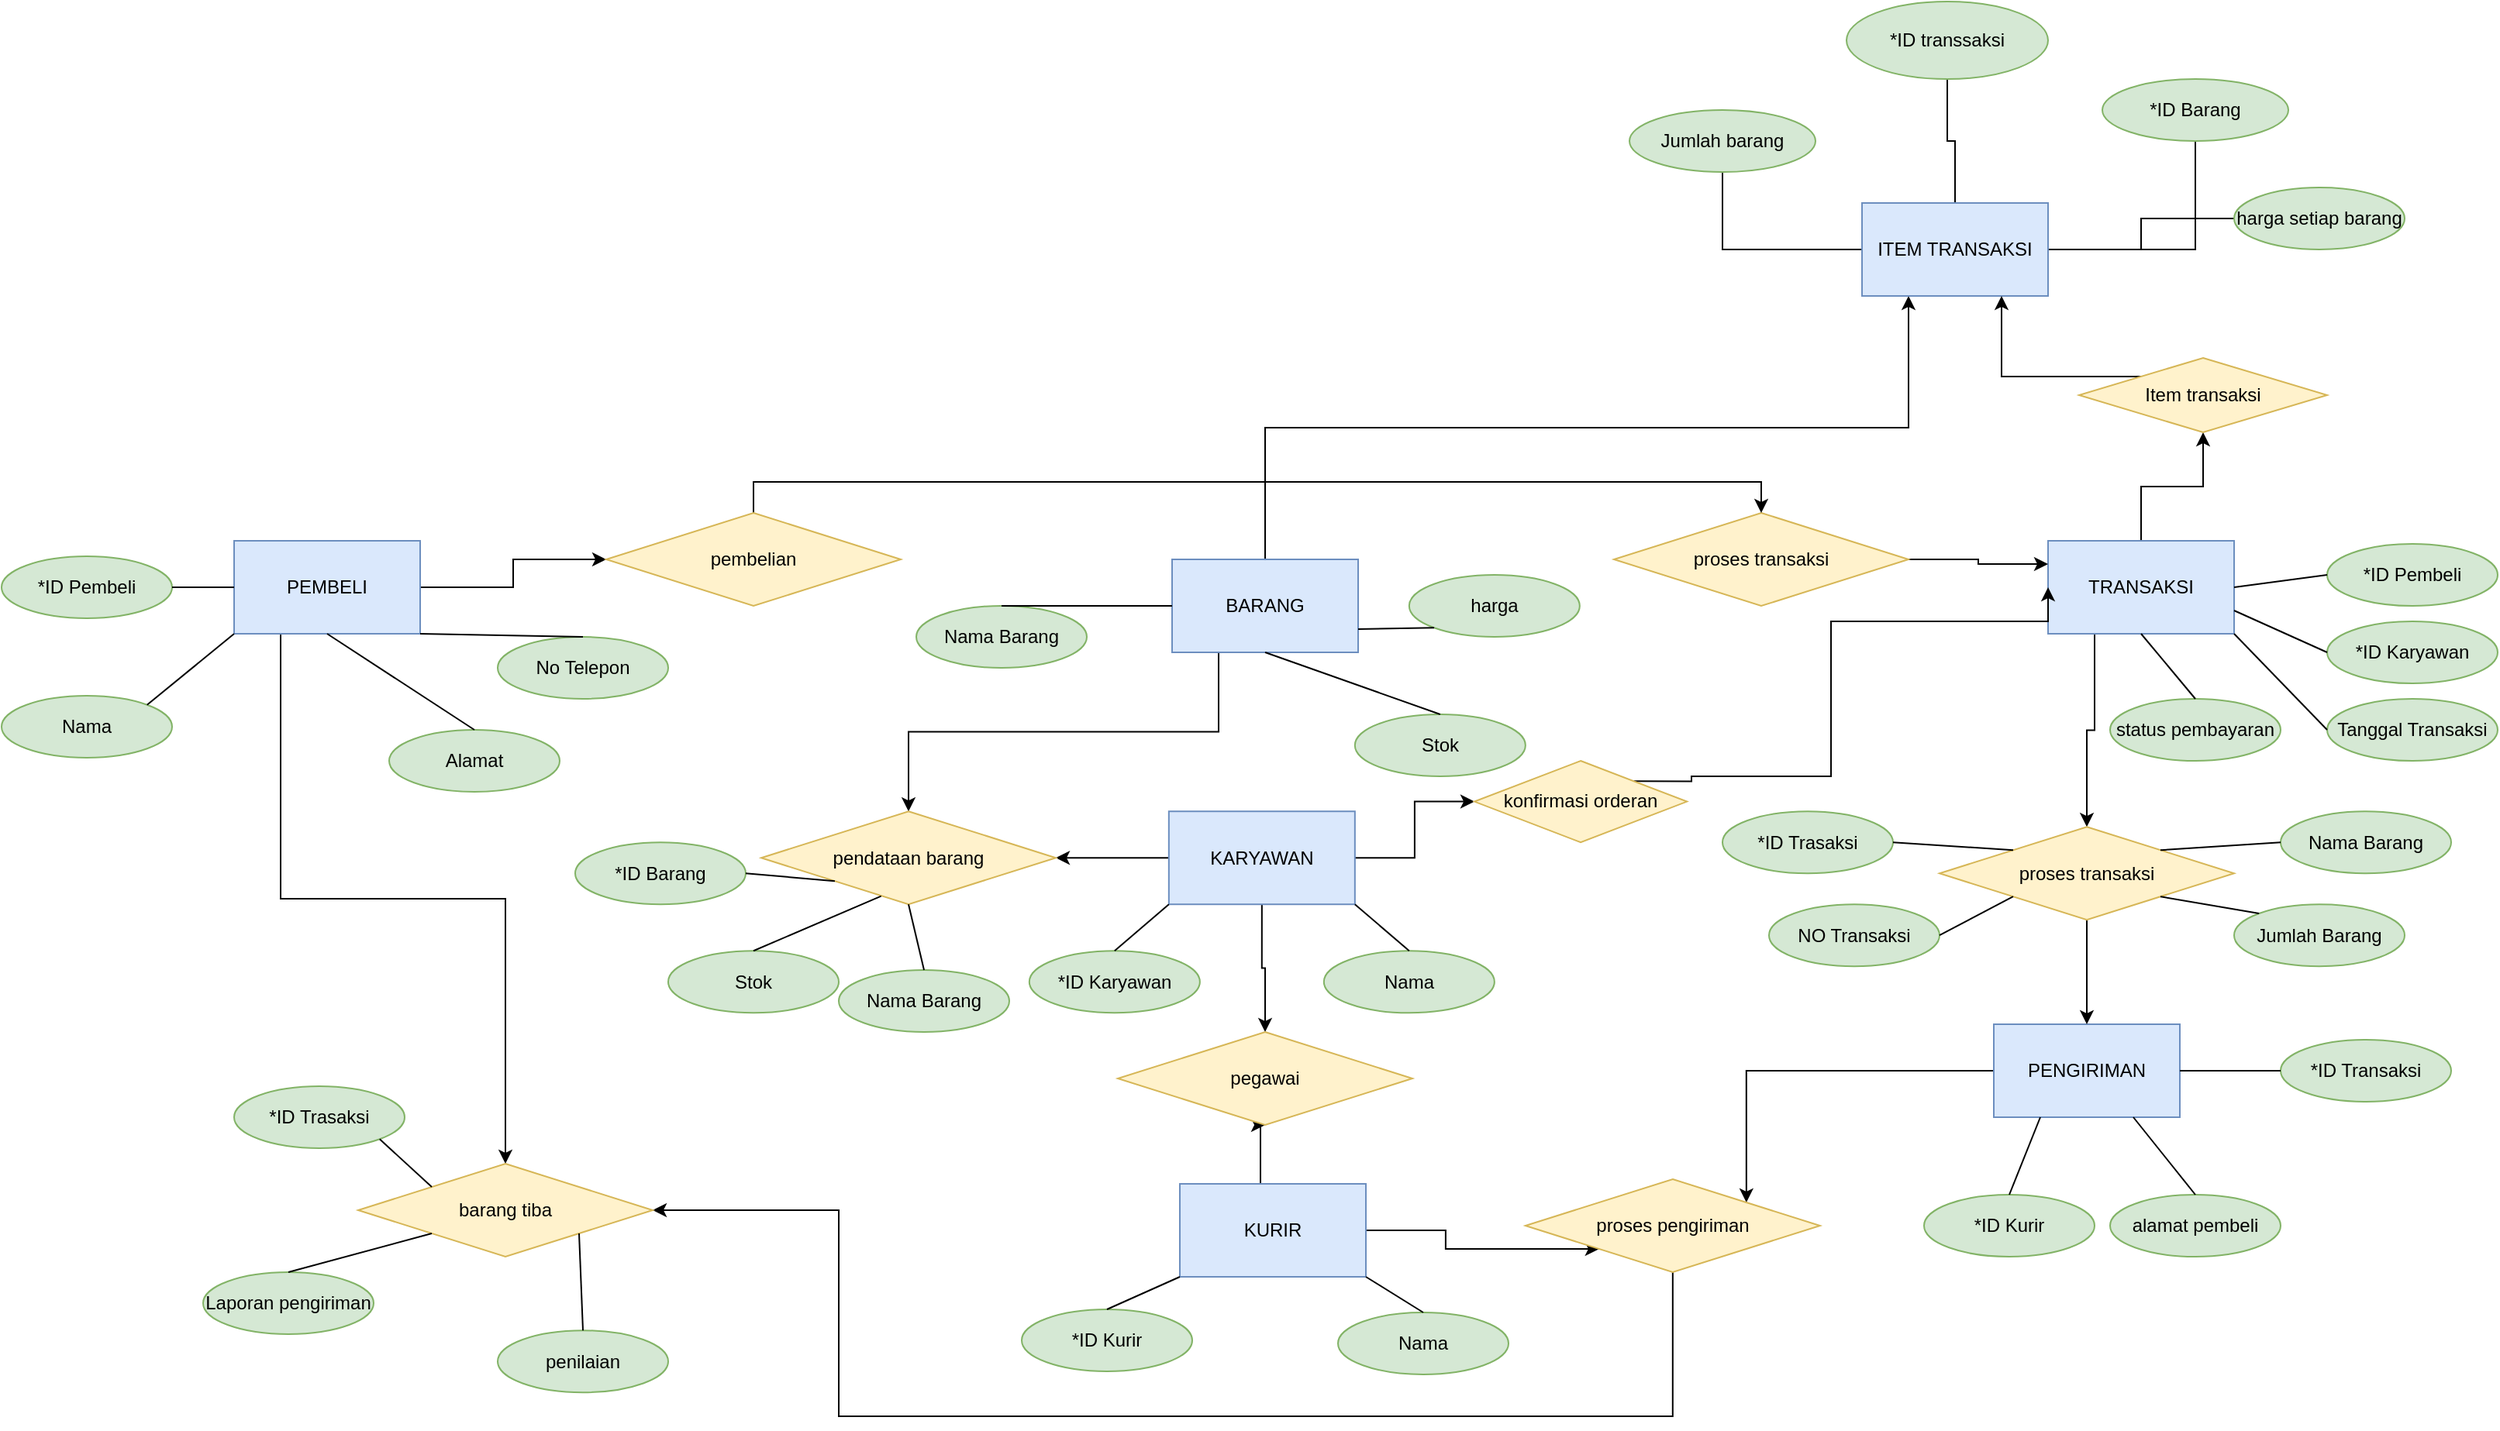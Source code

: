 <mxfile version="17.4.4" type="github">
  <diagram id="R2lEEEUBdFMjLlhIrx00" name="Page-1">
    <mxGraphModel dx="2364" dy="1292" grid="0" gridSize="10" guides="1" tooltips="1" connect="1" arrows="1" fold="1" page="0" pageScale="1" pageWidth="1100" pageHeight="850" math="0" shadow="0" extFonts="Permanent Marker^https://fonts.googleapis.com/css?family=Permanent+Marker">
      <root>
        <mxCell id="0" />
        <mxCell id="1" parent="0" />
        <mxCell id="3pP2C2j7rVUZG_knr3YC-106" style="edgeStyle=orthogonalEdgeStyle;rounded=0;orthogonalLoop=1;jettySize=auto;html=1;exitX=0.25;exitY=1;exitDx=0;exitDy=0;" parent="1" source="3pP2C2j7rVUZG_knr3YC-1" target="3pP2C2j7rVUZG_knr3YC-62" edge="1">
          <mxGeometry relative="1" as="geometry">
            <mxPoint x="-170" y="280" as="targetPoint" />
          </mxGeometry>
        </mxCell>
        <mxCell id="YSWhNpgIYvI0qQQDUDrM-18" style="edgeStyle=orthogonalEdgeStyle;rounded=0;orthogonalLoop=1;jettySize=auto;html=1;exitX=0.5;exitY=0;exitDx=0;exitDy=0;entryX=0.25;entryY=1;entryDx=0;entryDy=0;endArrow=classic;endFill=1;startArrow=none;startFill=0;" edge="1" parent="1" source="3pP2C2j7rVUZG_knr3YC-1" target="YSWhNpgIYvI0qQQDUDrM-5">
          <mxGeometry relative="1" as="geometry" />
        </mxCell>
        <mxCell id="3pP2C2j7rVUZG_knr3YC-1" value="BARANG" style="rounded=0;whiteSpace=wrap;html=1;fillColor=#dae8fc;strokeColor=#6c8ebf;" parent="1" vertex="1">
          <mxGeometry x="65" y="120" width="120" height="60" as="geometry" />
        </mxCell>
        <mxCell id="3pP2C2j7rVUZG_knr3YC-111" style="edgeStyle=orthogonalEdgeStyle;rounded=0;orthogonalLoop=1;jettySize=auto;html=1;exitX=1;exitY=0.5;exitDx=0;exitDy=0;entryX=0;entryY=0.5;entryDx=0;entryDy=0;" parent="1" source="3pP2C2j7rVUZG_knr3YC-2" target="3pP2C2j7rVUZG_knr3YC-110" edge="1">
          <mxGeometry relative="1" as="geometry" />
        </mxCell>
        <mxCell id="3pP2C2j7rVUZG_knr3YC-137" style="edgeStyle=orthogonalEdgeStyle;rounded=0;orthogonalLoop=1;jettySize=auto;html=1;exitX=0.25;exitY=1;exitDx=0;exitDy=0;entryX=0.5;entryY=0;entryDx=0;entryDy=0;" parent="1" source="3pP2C2j7rVUZG_knr3YC-2" target="3pP2C2j7rVUZG_knr3YC-136" edge="1">
          <mxGeometry relative="1" as="geometry" />
        </mxCell>
        <mxCell id="3pP2C2j7rVUZG_knr3YC-2" value="PEMBELI" style="rounded=0;whiteSpace=wrap;html=1;fillColor=#dae8fc;strokeColor=#6c8ebf;" parent="1" vertex="1">
          <mxGeometry x="-540" y="108" width="120" height="60" as="geometry" />
        </mxCell>
        <mxCell id="3pP2C2j7rVUZG_knr3YC-103" style="edgeStyle=orthogonalEdgeStyle;rounded=0;orthogonalLoop=1;jettySize=auto;html=1;exitX=0;exitY=0.5;exitDx=0;exitDy=0;entryX=1;entryY=0.5;entryDx=0;entryDy=0;" parent="1" source="3pP2C2j7rVUZG_knr3YC-3" target="3pP2C2j7rVUZG_knr3YC-62" edge="1">
          <mxGeometry relative="1" as="geometry" />
        </mxCell>
        <mxCell id="3pP2C2j7rVUZG_knr3YC-119" style="edgeStyle=orthogonalEdgeStyle;rounded=0;orthogonalLoop=1;jettySize=auto;html=1;exitX=0.5;exitY=1;exitDx=0;exitDy=0;entryX=0.5;entryY=0;entryDx=0;entryDy=0;" parent="1" source="3pP2C2j7rVUZG_knr3YC-3" target="3pP2C2j7rVUZG_knr3YC-63" edge="1">
          <mxGeometry relative="1" as="geometry" />
        </mxCell>
        <mxCell id="YSWhNpgIYvI0qQQDUDrM-3" value="" style="edgeStyle=orthogonalEdgeStyle;rounded=0;orthogonalLoop=1;jettySize=auto;html=1;" edge="1" parent="1" source="3pP2C2j7rVUZG_knr3YC-3" target="YSWhNpgIYvI0qQQDUDrM-2">
          <mxGeometry relative="1" as="geometry" />
        </mxCell>
        <mxCell id="3pP2C2j7rVUZG_knr3YC-3" value="KARYAWAN" style="rounded=0;whiteSpace=wrap;html=1;fillColor=#dae8fc;strokeColor=#6c8ebf;" parent="1" vertex="1">
          <mxGeometry x="62.92" y="282.61" width="120" height="60" as="geometry" />
        </mxCell>
        <mxCell id="3pP2C2j7rVUZG_knr3YC-132" style="edgeStyle=orthogonalEdgeStyle;rounded=0;orthogonalLoop=1;jettySize=auto;html=1;exitX=0;exitY=0.5;exitDx=0;exitDy=0;entryX=1;entryY=0;entryDx=0;entryDy=0;" parent="1" source="3pP2C2j7rVUZG_knr3YC-4" target="3pP2C2j7rVUZG_knr3YC-131" edge="1">
          <mxGeometry relative="1" as="geometry" />
        </mxCell>
        <mxCell id="3pP2C2j7rVUZG_knr3YC-4" value="PENGIRIMAN" style="rounded=0;whiteSpace=wrap;html=1;fillColor=#dae8fc;strokeColor=#6c8ebf;" parent="1" vertex="1">
          <mxGeometry x="595" y="420.0" width="120" height="60" as="geometry" />
        </mxCell>
        <mxCell id="3pP2C2j7rVUZG_knr3YC-120" style="edgeStyle=orthogonalEdgeStyle;rounded=0;orthogonalLoop=1;jettySize=auto;html=1;exitX=0.25;exitY=1;exitDx=0;exitDy=0;entryX=0.5;entryY=0;entryDx=0;entryDy=0;" parent="1" source="3pP2C2j7rVUZG_knr3YC-5" target="3pP2C2j7rVUZG_knr3YC-121" edge="1">
          <mxGeometry relative="1" as="geometry">
            <mxPoint x="650" y="290" as="targetPoint" />
          </mxGeometry>
        </mxCell>
        <mxCell id="YSWhNpgIYvI0qQQDUDrM-8" value="" style="edgeStyle=orthogonalEdgeStyle;rounded=0;orthogonalLoop=1;jettySize=auto;html=1;" edge="1" parent="1" source="3pP2C2j7rVUZG_knr3YC-5" target="YSWhNpgIYvI0qQQDUDrM-7">
          <mxGeometry relative="1" as="geometry" />
        </mxCell>
        <mxCell id="3pP2C2j7rVUZG_knr3YC-5" value="TRANSAKSI" style="rounded=0;whiteSpace=wrap;html=1;fillColor=#dae8fc;strokeColor=#6c8ebf;" parent="1" vertex="1">
          <mxGeometry x="630" y="108" width="120" height="60" as="geometry" />
        </mxCell>
        <mxCell id="3pP2C2j7rVUZG_knr3YC-6" value="Nama Barang" style="ellipse;whiteSpace=wrap;html=1;fillColor=#d5e8d4;strokeColor=#82b366;" parent="1" vertex="1">
          <mxGeometry x="-100" y="150" width="110" height="40" as="geometry" />
        </mxCell>
        <mxCell id="3pP2C2j7rVUZG_knr3YC-8" value="*ID Barang" style="ellipse;whiteSpace=wrap;html=1;fillColor=#d5e8d4;strokeColor=#82b366;" parent="1" vertex="1">
          <mxGeometry x="-320" y="302.61" width="110" height="40" as="geometry" />
        </mxCell>
        <mxCell id="3pP2C2j7rVUZG_knr3YC-9" value="Stok" style="ellipse;whiteSpace=wrap;html=1;fillColor=#d5e8d4;strokeColor=#82b366;" parent="1" vertex="1">
          <mxGeometry x="182.92" y="220" width="110" height="40" as="geometry" />
        </mxCell>
        <mxCell id="3pP2C2j7rVUZG_knr3YC-10" value="harga" style="ellipse;whiteSpace=wrap;html=1;fillColor=#d5e8d4;strokeColor=#82b366;" parent="1" vertex="1">
          <mxGeometry x="217.92" y="130" width="110" height="40" as="geometry" />
        </mxCell>
        <mxCell id="3pP2C2j7rVUZG_knr3YC-11" style="edgeStyle=orthogonalEdgeStyle;rounded=0;orthogonalLoop=1;jettySize=auto;html=1;exitX=0.5;exitY=1;exitDx=0;exitDy=0;" parent="1" edge="1">
          <mxGeometry relative="1" as="geometry">
            <mxPoint x="255" y="200" as="sourcePoint" />
            <mxPoint x="255" y="200" as="targetPoint" />
          </mxGeometry>
        </mxCell>
        <mxCell id="3pP2C2j7rVUZG_knr3YC-17" value="*ID Pembeli" style="ellipse;whiteSpace=wrap;html=1;fillColor=#d5e8d4;strokeColor=#82b366;" parent="1" vertex="1">
          <mxGeometry x="810" y="110" width="110" height="40" as="geometry" />
        </mxCell>
        <mxCell id="3pP2C2j7rVUZG_knr3YC-18" value="*ID Karyawan" style="ellipse;whiteSpace=wrap;html=1;fillColor=#d5e8d4;strokeColor=#82b366;" parent="1" vertex="1">
          <mxGeometry x="810" y="160" width="110" height="40" as="geometry" />
        </mxCell>
        <mxCell id="3pP2C2j7rVUZG_knr3YC-20" value="No Telepon" style="ellipse;whiteSpace=wrap;html=1;fillColor=#d5e8d4;strokeColor=#82b366;" parent="1" vertex="1">
          <mxGeometry x="-370" y="170" width="110" height="40" as="geometry" />
        </mxCell>
        <mxCell id="3pP2C2j7rVUZG_knr3YC-21" value="Alamat" style="ellipse;whiteSpace=wrap;html=1;fillColor=#d5e8d4;strokeColor=#82b366;" parent="1" vertex="1">
          <mxGeometry x="-440" y="230" width="110" height="40" as="geometry" />
        </mxCell>
        <mxCell id="3pP2C2j7rVUZG_knr3YC-22" value="Nama" style="ellipse;whiteSpace=wrap;html=1;fillColor=#d5e8d4;strokeColor=#82b366;" parent="1" vertex="1">
          <mxGeometry x="-690" y="208" width="110" height="40" as="geometry" />
        </mxCell>
        <mxCell id="3pP2C2j7rVUZG_knr3YC-23" value="*ID Pembeli" style="ellipse;whiteSpace=wrap;html=1;fillColor=#d5e8d4;strokeColor=#82b366;" parent="1" vertex="1">
          <mxGeometry x="-690" y="118" width="110" height="40" as="geometry" />
        </mxCell>
        <mxCell id="3pP2C2j7rVUZG_knr3YC-24" value="Nama" style="ellipse;whiteSpace=wrap;html=1;fillColor=#d5e8d4;strokeColor=#82b366;" parent="1" vertex="1">
          <mxGeometry x="162.92" y="372.61" width="110" height="40" as="geometry" />
        </mxCell>
        <mxCell id="3pP2C2j7rVUZG_knr3YC-25" value="*ID Karyawan" style="ellipse;whiteSpace=wrap;html=1;fillColor=#d5e8d4;strokeColor=#82b366;" parent="1" vertex="1">
          <mxGeometry x="-27.08" y="372.61" width="110" height="40" as="geometry" />
        </mxCell>
        <mxCell id="3pP2C2j7rVUZG_knr3YC-26" value="status pembayaran" style="ellipse;whiteSpace=wrap;html=1;fillColor=#d5e8d4;strokeColor=#82b366;" parent="1" vertex="1">
          <mxGeometry x="670" y="210" width="110" height="40" as="geometry" />
        </mxCell>
        <mxCell id="3pP2C2j7rVUZG_knr3YC-27" value="*ID Transaksi" style="ellipse;whiteSpace=wrap;html=1;fillColor=#d5e8d4;strokeColor=#82b366;" parent="1" vertex="1">
          <mxGeometry x="780" y="430.0" width="110" height="40" as="geometry" />
        </mxCell>
        <mxCell id="3pP2C2j7rVUZG_knr3YC-28" value="alamat pembeli" style="ellipse;whiteSpace=wrap;html=1;fillColor=#d5e8d4;strokeColor=#82b366;" parent="1" vertex="1">
          <mxGeometry x="670" y="530" width="110" height="40" as="geometry" />
        </mxCell>
        <mxCell id="3pP2C2j7rVUZG_knr3YC-29" value="*ID Kurir" style="ellipse;whiteSpace=wrap;html=1;fillColor=#d5e8d4;strokeColor=#82b366;" parent="1" vertex="1">
          <mxGeometry x="550" y="530" width="110" height="40" as="geometry" />
        </mxCell>
        <mxCell id="3pP2C2j7rVUZG_knr3YC-31" style="edgeStyle=orthogonalEdgeStyle;rounded=0;orthogonalLoop=1;jettySize=auto;html=1;exitX=0.5;exitY=1;exitDx=0;exitDy=0;" parent="1" edge="1">
          <mxGeometry relative="1" as="geometry">
            <mxPoint x="-355" y="248" as="sourcePoint" />
            <mxPoint x="-355" y="248" as="targetPoint" />
          </mxGeometry>
        </mxCell>
        <mxCell id="3pP2C2j7rVUZG_knr3YC-33" style="edgeStyle=orthogonalEdgeStyle;rounded=0;orthogonalLoop=1;jettySize=auto;html=1;exitX=0.5;exitY=1;exitDx=0;exitDy=0;" parent="1" source="3pP2C2j7rVUZG_knr3YC-6" target="3pP2C2j7rVUZG_knr3YC-6" edge="1">
          <mxGeometry relative="1" as="geometry" />
        </mxCell>
        <mxCell id="3pP2C2j7rVUZG_knr3YC-44" value="Tanggal Transaksi" style="ellipse;whiteSpace=wrap;html=1;fillColor=#d5e8d4;strokeColor=#82b366;" parent="1" vertex="1">
          <mxGeometry x="810" y="210" width="110" height="40" as="geometry" />
        </mxCell>
        <mxCell id="3pP2C2j7rVUZG_knr3YC-118" style="edgeStyle=orthogonalEdgeStyle;rounded=0;orthogonalLoop=1;jettySize=auto;html=1;exitX=0.5;exitY=0;exitDx=0;exitDy=0;entryX=0.5;entryY=1;entryDx=0;entryDy=0;" parent="1" source="3pP2C2j7rVUZG_knr3YC-57" edge="1" target="3pP2C2j7rVUZG_knr3YC-63">
          <mxGeometry relative="1" as="geometry">
            <mxPoint x="122" y="530" as="targetPoint" />
            <Array as="points">
              <mxPoint x="120" y="573" />
              <mxPoint x="122" y="573" />
              <mxPoint x="122" y="485" />
            </Array>
          </mxGeometry>
        </mxCell>
        <mxCell id="3pP2C2j7rVUZG_knr3YC-133" style="edgeStyle=orthogonalEdgeStyle;rounded=0;orthogonalLoop=1;jettySize=auto;html=1;exitX=1;exitY=0.5;exitDx=0;exitDy=0;entryX=0;entryY=1;entryDx=0;entryDy=0;" parent="1" source="3pP2C2j7rVUZG_knr3YC-57" target="3pP2C2j7rVUZG_knr3YC-131" edge="1">
          <mxGeometry relative="1" as="geometry" />
        </mxCell>
        <mxCell id="3pP2C2j7rVUZG_knr3YC-57" value="KURIR" style="rounded=0;whiteSpace=wrap;html=1;fillColor=#dae8fc;strokeColor=#6c8ebf;" parent="1" vertex="1">
          <mxGeometry x="70" y="523" width="120" height="60" as="geometry" />
        </mxCell>
        <mxCell id="3pP2C2j7rVUZG_knr3YC-59" value="Nama" style="ellipse;whiteSpace=wrap;html=1;fillColor=#d5e8d4;strokeColor=#82b366;" parent="1" vertex="1">
          <mxGeometry x="172" y="606" width="110" height="40" as="geometry" />
        </mxCell>
        <mxCell id="3pP2C2j7rVUZG_knr3YC-61" value="*ID Kurir" style="ellipse;whiteSpace=wrap;html=1;fillColor=#d5e8d4;strokeColor=#82b366;" parent="1" vertex="1">
          <mxGeometry x="-32" y="604" width="110" height="40" as="geometry" />
        </mxCell>
        <mxCell id="3pP2C2j7rVUZG_knr3YC-62" value="pendataan barang" style="rhombus;whiteSpace=wrap;html=1;fillColor=#fff2cc;strokeColor=#d6b656;" parent="1" vertex="1">
          <mxGeometry x="-200" y="282.61" width="190" height="60" as="geometry" />
        </mxCell>
        <mxCell id="3pP2C2j7rVUZG_knr3YC-63" value="pegawai" style="rhombus;whiteSpace=wrap;html=1;fillColor=#fff2cc;strokeColor=#d6b656;" parent="1" vertex="1">
          <mxGeometry x="30" y="425" width="190" height="60" as="geometry" />
        </mxCell>
        <mxCell id="3pP2C2j7rVUZG_knr3YC-117" style="edgeStyle=orthogonalEdgeStyle;rounded=0;orthogonalLoop=1;jettySize=auto;html=1;exitX=1;exitY=0.5;exitDx=0;exitDy=0;entryX=0;entryY=0.25;entryDx=0;entryDy=0;" parent="1" source="3pP2C2j7rVUZG_knr3YC-68" target="3pP2C2j7rVUZG_knr3YC-5" edge="1">
          <mxGeometry relative="1" as="geometry" />
        </mxCell>
        <mxCell id="3pP2C2j7rVUZG_knr3YC-68" value="proses transaksi" style="rhombus;whiteSpace=wrap;html=1;fillColor=#fff2cc;strokeColor=#d6b656;" parent="1" vertex="1">
          <mxGeometry x="350" y="90" width="190" height="60" as="geometry" />
        </mxCell>
        <mxCell id="3pP2C2j7rVUZG_knr3YC-79" value="" style="endArrow=none;html=1;rounded=0;entryX=0.5;entryY=1;entryDx=0;entryDy=0;exitX=0.5;exitY=0;exitDx=0;exitDy=0;" parent="1" source="3pP2C2j7rVUZG_knr3YC-9" target="3pP2C2j7rVUZG_knr3YC-1" edge="1">
          <mxGeometry width="50" height="50" relative="1" as="geometry">
            <mxPoint x="510" y="450" as="sourcePoint" />
            <mxPoint x="560" y="400" as="targetPoint" />
          </mxGeometry>
        </mxCell>
        <mxCell id="3pP2C2j7rVUZG_knr3YC-80" value="" style="endArrow=none;html=1;rounded=0;entryX=0;entryY=0.5;entryDx=0;entryDy=0;exitX=0.5;exitY=0;exitDx=0;exitDy=0;" parent="1" source="3pP2C2j7rVUZG_knr3YC-6" target="3pP2C2j7rVUZG_knr3YC-1" edge="1">
          <mxGeometry width="50" height="50" relative="1" as="geometry">
            <mxPoint x="510" y="450" as="sourcePoint" />
            <mxPoint x="560" y="400" as="targetPoint" />
          </mxGeometry>
        </mxCell>
        <mxCell id="3pP2C2j7rVUZG_knr3YC-81" value="" style="endArrow=none;html=1;rounded=0;entryX=0;entryY=1;entryDx=0;entryDy=0;exitX=1;exitY=0.5;exitDx=0;exitDy=0;" parent="1" source="3pP2C2j7rVUZG_knr3YC-8" target="3pP2C2j7rVUZG_knr3YC-62" edge="1">
          <mxGeometry width="50" height="50" relative="1" as="geometry">
            <mxPoint x="510" y="450" as="sourcePoint" />
            <mxPoint x="560" y="400" as="targetPoint" />
          </mxGeometry>
        </mxCell>
        <mxCell id="3pP2C2j7rVUZG_knr3YC-82" value="" style="endArrow=none;html=1;rounded=0;entryX=1;entryY=0.75;entryDx=0;entryDy=0;exitX=0;exitY=1;exitDx=0;exitDy=0;" parent="1" source="3pP2C2j7rVUZG_knr3YC-10" target="3pP2C2j7rVUZG_knr3YC-1" edge="1">
          <mxGeometry width="50" height="50" relative="1" as="geometry">
            <mxPoint x="255" y="160" as="sourcePoint" />
            <mxPoint x="560" y="400" as="targetPoint" />
          </mxGeometry>
        </mxCell>
        <mxCell id="3pP2C2j7rVUZG_knr3YC-83" value="" style="endArrow=none;html=1;rounded=0;exitX=1;exitY=0.5;exitDx=0;exitDy=0;entryX=0;entryY=0.5;entryDx=0;entryDy=0;" parent="1" source="3pP2C2j7rVUZG_knr3YC-23" target="3pP2C2j7rVUZG_knr3YC-2" edge="1">
          <mxGeometry width="50" height="50" relative="1" as="geometry">
            <mxPoint x="-110" y="8" as="sourcePoint" />
            <mxPoint x="-60" y="-42" as="targetPoint" />
          </mxGeometry>
        </mxCell>
        <mxCell id="3pP2C2j7rVUZG_knr3YC-84" value="" style="endArrow=none;html=1;rounded=0;exitX=1;exitY=0;exitDx=0;exitDy=0;entryX=0;entryY=1;entryDx=0;entryDy=0;" parent="1" source="3pP2C2j7rVUZG_knr3YC-22" target="3pP2C2j7rVUZG_knr3YC-2" edge="1">
          <mxGeometry width="50" height="50" relative="1" as="geometry">
            <mxPoint x="-620" y="168" as="sourcePoint" />
            <mxPoint x="-580" y="168" as="targetPoint" />
          </mxGeometry>
        </mxCell>
        <mxCell id="3pP2C2j7rVUZG_knr3YC-85" value="" style="endArrow=none;html=1;rounded=0;exitX=0.5;exitY=0;exitDx=0;exitDy=0;entryX=0.5;entryY=1;entryDx=0;entryDy=0;" parent="1" source="3pP2C2j7rVUZG_knr3YC-21" target="3pP2C2j7rVUZG_knr3YC-2" edge="1">
          <mxGeometry width="50" height="50" relative="1" as="geometry">
            <mxPoint x="-530" y="188" as="sourcePoint" />
            <mxPoint x="-490" y="188" as="targetPoint" />
          </mxGeometry>
        </mxCell>
        <mxCell id="3pP2C2j7rVUZG_knr3YC-86" value="" style="endArrow=none;html=1;rounded=0;exitX=1;exitY=1;exitDx=0;exitDy=0;entryX=0.5;entryY=0;entryDx=0;entryDy=0;exitPerimeter=0;" parent="1" source="3pP2C2j7rVUZG_knr3YC-2" target="3pP2C2j7rVUZG_knr3YC-20" edge="1">
          <mxGeometry width="50" height="50" relative="1" as="geometry">
            <mxPoint x="-420" y="178" as="sourcePoint" />
            <mxPoint x="-380" y="178" as="targetPoint" />
          </mxGeometry>
        </mxCell>
        <mxCell id="3pP2C2j7rVUZG_knr3YC-87" value="" style="endArrow=none;html=1;rounded=0;exitX=0.5;exitY=0;exitDx=0;exitDy=0;entryX=0;entryY=1;entryDx=0;entryDy=0;" parent="1" source="3pP2C2j7rVUZG_knr3YC-61" target="3pP2C2j7rVUZG_knr3YC-57" edge="1">
          <mxGeometry width="50" height="50" relative="1" as="geometry">
            <mxPoint x="482.92" y="647.61" as="sourcePoint" />
            <mxPoint x="532.92" y="597.61" as="targetPoint" />
          </mxGeometry>
        </mxCell>
        <mxCell id="3pP2C2j7rVUZG_knr3YC-88" value="" style="endArrow=none;html=1;rounded=0;exitX=0.5;exitY=0;exitDx=0;exitDy=0;entryX=1;entryY=1;entryDx=0;entryDy=0;" parent="1" source="3pP2C2j7rVUZG_knr3YC-59" target="3pP2C2j7rVUZG_knr3YC-57" edge="1">
          <mxGeometry width="50" height="50" relative="1" as="geometry">
            <mxPoint x="182.92" y="687.61" as="sourcePoint" />
            <mxPoint x="217.92" y="657.61" as="targetPoint" />
          </mxGeometry>
        </mxCell>
        <mxCell id="3pP2C2j7rVUZG_knr3YC-89" value="" style="endArrow=none;html=1;rounded=0;exitX=0.5;exitY=0;exitDx=0;exitDy=0;entryX=0;entryY=1;entryDx=0;entryDy=0;" parent="1" source="3pP2C2j7rVUZG_knr3YC-25" target="3pP2C2j7rVUZG_knr3YC-3" edge="1">
          <mxGeometry width="50" height="50" relative="1" as="geometry">
            <mxPoint x="72.92" y="357.61" as="sourcePoint" />
            <mxPoint x="62.92" y="347.61" as="targetPoint" />
          </mxGeometry>
        </mxCell>
        <mxCell id="3pP2C2j7rVUZG_knr3YC-90" value="" style="endArrow=none;html=1;rounded=0;exitX=0.5;exitY=0;exitDx=0;exitDy=0;entryX=1;entryY=1;entryDx=0;entryDy=0;" parent="1" source="3pP2C2j7rVUZG_knr3YC-24" target="3pP2C2j7rVUZG_knr3YC-3" edge="1">
          <mxGeometry width="50" height="50" relative="1" as="geometry">
            <mxPoint x="142.92" y="357.61" as="sourcePoint" />
            <mxPoint x="177.92" y="327.61" as="targetPoint" />
          </mxGeometry>
        </mxCell>
        <mxCell id="3pP2C2j7rVUZG_knr3YC-92" value="" style="endArrow=none;html=1;rounded=0;exitX=0.5;exitY=0;exitDx=0;exitDy=0;entryX=0.5;entryY=1;entryDx=0;entryDy=0;" parent="1" source="3pP2C2j7rVUZG_knr3YC-26" target="3pP2C2j7rVUZG_knr3YC-5" edge="1">
          <mxGeometry width="50" height="50" relative="1" as="geometry">
            <mxPoint x="720" y="200" as="sourcePoint" />
            <mxPoint x="755" y="170" as="targetPoint" />
          </mxGeometry>
        </mxCell>
        <mxCell id="3pP2C2j7rVUZG_knr3YC-93" value="" style="endArrow=none;html=1;rounded=0;exitX=0;exitY=0.5;exitDx=0;exitDy=0;entryX=1;entryY=1;entryDx=0;entryDy=0;" parent="1" source="3pP2C2j7rVUZG_knr3YC-44" target="3pP2C2j7rVUZG_knr3YC-5" edge="1">
          <mxGeometry width="50" height="50" relative="1" as="geometry">
            <mxPoint x="770" y="190" as="sourcePoint" />
            <mxPoint x="805" y="160" as="targetPoint" />
          </mxGeometry>
        </mxCell>
        <mxCell id="3pP2C2j7rVUZG_knr3YC-94" value="" style="endArrow=none;html=1;rounded=0;exitX=0;exitY=0.5;exitDx=0;exitDy=0;entryX=1;entryY=0.75;entryDx=0;entryDy=0;" parent="1" source="3pP2C2j7rVUZG_knr3YC-18" target="3pP2C2j7rVUZG_knr3YC-5" edge="1">
          <mxGeometry width="50" height="50" relative="1" as="geometry">
            <mxPoint x="780" y="130" as="sourcePoint" />
            <mxPoint x="815" y="100" as="targetPoint" />
          </mxGeometry>
        </mxCell>
        <mxCell id="3pP2C2j7rVUZG_knr3YC-95" value="" style="endArrow=none;html=1;rounded=0;exitX=1;exitY=0.5;exitDx=0;exitDy=0;entryX=0;entryY=0.5;entryDx=0;entryDy=0;" parent="1" source="3pP2C2j7rVUZG_knr3YC-5" target="3pP2C2j7rVUZG_knr3YC-17" edge="1">
          <mxGeometry width="50" height="50" relative="1" as="geometry">
            <mxPoint x="770" y="130" as="sourcePoint" />
            <mxPoint x="805" y="100" as="targetPoint" />
          </mxGeometry>
        </mxCell>
        <mxCell id="3pP2C2j7rVUZG_knr3YC-96" value="" style="endArrow=none;html=1;rounded=0;entryX=0.25;entryY=1;entryDx=0;entryDy=0;exitX=0.5;exitY=0;exitDx=0;exitDy=0;" parent="1" source="3pP2C2j7rVUZG_knr3YC-29" target="3pP2C2j7rVUZG_knr3YC-4" edge="1">
          <mxGeometry width="50" height="50" relative="1" as="geometry">
            <mxPoint x="600" y="520" as="sourcePoint" />
            <mxPoint x="705" y="480" as="targetPoint" />
          </mxGeometry>
        </mxCell>
        <mxCell id="3pP2C2j7rVUZG_knr3YC-97" value="" style="endArrow=none;html=1;rounded=0;exitX=0.5;exitY=0;exitDx=0;exitDy=0;entryX=0.75;entryY=1;entryDx=0;entryDy=0;" parent="1" source="3pP2C2j7rVUZG_knr3YC-28" target="3pP2C2j7rVUZG_knr3YC-4" edge="1">
          <mxGeometry width="50" height="50" relative="1" as="geometry">
            <mxPoint x="730" y="500" as="sourcePoint" />
            <mxPoint x="765" y="470" as="targetPoint" />
          </mxGeometry>
        </mxCell>
        <mxCell id="3pP2C2j7rVUZG_knr3YC-98" value="" style="endArrow=none;html=1;rounded=0;exitX=1;exitY=0.5;exitDx=0;exitDy=0;entryX=0;entryY=0.5;entryDx=0;entryDy=0;" parent="1" source="3pP2C2j7rVUZG_knr3YC-4" target="3pP2C2j7rVUZG_knr3YC-27" edge="1">
          <mxGeometry width="50" height="50" relative="1" as="geometry">
            <mxPoint x="720" y="470" as="sourcePoint" />
            <mxPoint x="755" y="440" as="targetPoint" />
          </mxGeometry>
        </mxCell>
        <mxCell id="3pP2C2j7rVUZG_knr3YC-104" value="Stok" style="ellipse;whiteSpace=wrap;html=1;fillColor=#d5e8d4;strokeColor=#82b366;" parent="1" vertex="1">
          <mxGeometry x="-260" y="372.61" width="110" height="40" as="geometry" />
        </mxCell>
        <mxCell id="3pP2C2j7rVUZG_knr3YC-107" value="" style="endArrow=none;html=1;rounded=0;entryX=0.407;entryY=0.912;entryDx=0;entryDy=0;entryPerimeter=0;exitX=0.5;exitY=0;exitDx=0;exitDy=0;" parent="1" source="3pP2C2j7rVUZG_knr3YC-104" target="3pP2C2j7rVUZG_knr3YC-62" edge="1">
          <mxGeometry width="50" height="50" relative="1" as="geometry">
            <mxPoint x="50" y="400" as="sourcePoint" />
            <mxPoint x="100" y="350" as="targetPoint" />
          </mxGeometry>
        </mxCell>
        <mxCell id="3pP2C2j7rVUZG_knr3YC-108" value="Nama Barang" style="ellipse;whiteSpace=wrap;html=1;fillColor=#d5e8d4;strokeColor=#82b366;" parent="1" vertex="1">
          <mxGeometry x="-150.0" y="385" width="110" height="40" as="geometry" />
        </mxCell>
        <mxCell id="3pP2C2j7rVUZG_knr3YC-109" value="" style="endArrow=none;html=1;rounded=0;entryX=0.5;entryY=1;entryDx=0;entryDy=0;exitX=0.5;exitY=0;exitDx=0;exitDy=0;" parent="1" source="3pP2C2j7rVUZG_knr3YC-108" target="3pP2C2j7rVUZG_knr3YC-62" edge="1">
          <mxGeometry width="50" height="50" relative="1" as="geometry">
            <mxPoint x="50" y="400" as="sourcePoint" />
            <mxPoint x="100" y="350" as="targetPoint" />
          </mxGeometry>
        </mxCell>
        <mxCell id="3pP2C2j7rVUZG_knr3YC-113" style="edgeStyle=orthogonalEdgeStyle;rounded=0;orthogonalLoop=1;jettySize=auto;html=1;exitX=0.5;exitY=0;exitDx=0;exitDy=0;entryX=0.5;entryY=0;entryDx=0;entryDy=0;" parent="1" source="3pP2C2j7rVUZG_knr3YC-110" target="3pP2C2j7rVUZG_knr3YC-68" edge="1">
          <mxGeometry relative="1" as="geometry" />
        </mxCell>
        <mxCell id="3pP2C2j7rVUZG_knr3YC-110" value="pembelian" style="rhombus;whiteSpace=wrap;html=1;fillColor=#fff2cc;strokeColor=#d6b656;" parent="1" vertex="1">
          <mxGeometry x="-300" y="90" width="190" height="60" as="geometry" />
        </mxCell>
        <mxCell id="3pP2C2j7rVUZG_knr3YC-122" style="edgeStyle=orthogonalEdgeStyle;rounded=0;orthogonalLoop=1;jettySize=auto;html=1;entryX=0.5;entryY=0;entryDx=0;entryDy=0;" parent="1" source="3pP2C2j7rVUZG_knr3YC-121" target="3pP2C2j7rVUZG_knr3YC-4" edge="1">
          <mxGeometry relative="1" as="geometry" />
        </mxCell>
        <mxCell id="3pP2C2j7rVUZG_knr3YC-121" value="proses transaksi" style="rhombus;whiteSpace=wrap;html=1;fillColor=#fff2cc;strokeColor=#d6b656;" parent="1" vertex="1">
          <mxGeometry x="560" y="292.61" width="190" height="60" as="geometry" />
        </mxCell>
        <mxCell id="3pP2C2j7rVUZG_knr3YC-123" value="*ID Trasaksi" style="ellipse;whiteSpace=wrap;html=1;fillColor=#d5e8d4;strokeColor=#82b366;" parent="1" vertex="1">
          <mxGeometry x="420" y="282.61" width="110" height="40" as="geometry" />
        </mxCell>
        <mxCell id="3pP2C2j7rVUZG_knr3YC-124" value="NO Transaksi" style="ellipse;whiteSpace=wrap;html=1;fillColor=#d5e8d4;strokeColor=#82b366;" parent="1" vertex="1">
          <mxGeometry x="450" y="342.61" width="110" height="40" as="geometry" />
        </mxCell>
        <mxCell id="3pP2C2j7rVUZG_knr3YC-125" value="Nama Barang" style="ellipse;whiteSpace=wrap;html=1;fillColor=#d5e8d4;strokeColor=#82b366;" parent="1" vertex="1">
          <mxGeometry x="780" y="282.61" width="110" height="40" as="geometry" />
        </mxCell>
        <mxCell id="3pP2C2j7rVUZG_knr3YC-126" value="" style="endArrow=none;html=1;rounded=0;entryX=1;entryY=0.5;entryDx=0;entryDy=0;exitX=0;exitY=0;exitDx=0;exitDy=0;" parent="1" source="3pP2C2j7rVUZG_knr3YC-121" target="3pP2C2j7rVUZG_knr3YC-123" edge="1">
          <mxGeometry width="50" height="50" relative="1" as="geometry">
            <mxPoint x="230" y="400" as="sourcePoint" />
            <mxPoint x="280" y="350" as="targetPoint" />
          </mxGeometry>
        </mxCell>
        <mxCell id="3pP2C2j7rVUZG_knr3YC-127" value="Jumlah Barang" style="ellipse;whiteSpace=wrap;html=1;fillColor=#d5e8d4;strokeColor=#82b366;" parent="1" vertex="1">
          <mxGeometry x="750" y="342.61" width="110" height="40" as="geometry" />
        </mxCell>
        <mxCell id="3pP2C2j7rVUZG_knr3YC-128" value="" style="endArrow=none;html=1;rounded=0;entryX=1;entryY=0.5;entryDx=0;entryDy=0;exitX=0;exitY=1;exitDx=0;exitDy=0;" parent="1" source="3pP2C2j7rVUZG_knr3YC-121" target="3pP2C2j7rVUZG_knr3YC-124" edge="1">
          <mxGeometry width="50" height="50" relative="1" as="geometry">
            <mxPoint x="600" y="360" as="sourcePoint" />
            <mxPoint x="522.5" y="355" as="targetPoint" />
          </mxGeometry>
        </mxCell>
        <mxCell id="3pP2C2j7rVUZG_knr3YC-129" value="" style="endArrow=none;html=1;rounded=0;exitX=0;exitY=0;exitDx=0;exitDy=0;entryX=1;entryY=1;entryDx=0;entryDy=0;" parent="1" source="3pP2C2j7rVUZG_knr3YC-127" target="3pP2C2j7rVUZG_knr3YC-121" edge="1">
          <mxGeometry width="50" height="50" relative="1" as="geometry">
            <mxPoint x="740" y="340" as="sourcePoint" />
            <mxPoint x="700" y="335" as="targetPoint" />
          </mxGeometry>
        </mxCell>
        <mxCell id="3pP2C2j7rVUZG_knr3YC-130" value="" style="endArrow=none;html=1;rounded=0;entryX=0;entryY=0.5;entryDx=0;entryDy=0;exitX=1;exitY=0;exitDx=0;exitDy=0;" parent="1" source="3pP2C2j7rVUZG_knr3YC-121" target="3pP2C2j7rVUZG_knr3YC-125" edge="1">
          <mxGeometry width="50" height="50" relative="1" as="geometry">
            <mxPoint x="750" y="300" as="sourcePoint" />
            <mxPoint x="672.5" y="295" as="targetPoint" />
          </mxGeometry>
        </mxCell>
        <mxCell id="3pP2C2j7rVUZG_knr3YC-134" style="edgeStyle=orthogonalEdgeStyle;rounded=0;orthogonalLoop=1;jettySize=auto;html=1;exitX=0.5;exitY=1;exitDx=0;exitDy=0;entryX=1;entryY=0.5;entryDx=0;entryDy=0;" parent="1" source="3pP2C2j7rVUZG_knr3YC-131" target="3pP2C2j7rVUZG_knr3YC-136" edge="1">
          <mxGeometry relative="1" as="geometry">
            <mxPoint x="-270" y="600" as="targetPoint" />
            <Array as="points">
              <mxPoint x="388" y="673" />
              <mxPoint x="-150" y="673" />
              <mxPoint x="-150" y="540" />
            </Array>
          </mxGeometry>
        </mxCell>
        <mxCell id="3pP2C2j7rVUZG_knr3YC-131" value="proses pengiriman" style="rhombus;whiteSpace=wrap;html=1;fillColor=#fff2cc;strokeColor=#d6b656;" parent="1" vertex="1">
          <mxGeometry x="292.92" y="520" width="190" height="60" as="geometry" />
        </mxCell>
        <mxCell id="3pP2C2j7rVUZG_knr3YC-136" value="barang tiba" style="rhombus;whiteSpace=wrap;html=1;fillColor=#fff2cc;strokeColor=#d6b656;" parent="1" vertex="1">
          <mxGeometry x="-460" y="510" width="190" height="60" as="geometry" />
        </mxCell>
        <mxCell id="3pP2C2j7rVUZG_knr3YC-138" value="*ID Trasaksi" style="ellipse;whiteSpace=wrap;html=1;fillColor=#d5e8d4;strokeColor=#82b366;" parent="1" vertex="1">
          <mxGeometry x="-540" y="460" width="110" height="40" as="geometry" />
        </mxCell>
        <mxCell id="3pP2C2j7rVUZG_knr3YC-139" value="Laporan pengiriman" style="ellipse;whiteSpace=wrap;html=1;fillColor=#d5e8d4;strokeColor=#82b366;" parent="1" vertex="1">
          <mxGeometry x="-560" y="580" width="110" height="40" as="geometry" />
        </mxCell>
        <mxCell id="3pP2C2j7rVUZG_knr3YC-140" value="" style="endArrow=none;html=1;rounded=0;exitX=1;exitY=1;exitDx=0;exitDy=0;entryX=0;entryY=0;entryDx=0;entryDy=0;" parent="1" source="3pP2C2j7rVUZG_knr3YC-138" target="3pP2C2j7rVUZG_knr3YC-136" edge="1">
          <mxGeometry width="50" height="50" relative="1" as="geometry">
            <mxPoint x="200" y="440" as="sourcePoint" />
            <mxPoint x="250" y="390" as="targetPoint" />
          </mxGeometry>
        </mxCell>
        <mxCell id="3pP2C2j7rVUZG_knr3YC-141" value="" style="endArrow=none;html=1;rounded=0;exitX=0.5;exitY=0;exitDx=0;exitDy=0;entryX=0;entryY=1;entryDx=0;entryDy=0;" parent="1" source="3pP2C2j7rVUZG_knr3YC-139" target="3pP2C2j7rVUZG_knr3YC-136" edge="1">
          <mxGeometry width="50" height="50" relative="1" as="geometry">
            <mxPoint x="200" y="440" as="sourcePoint" />
            <mxPoint x="250" y="390" as="targetPoint" />
          </mxGeometry>
        </mxCell>
        <mxCell id="3pP2C2j7rVUZG_knr3YC-142" value="penilaian" style="ellipse;whiteSpace=wrap;html=1;fillColor=#d5e8d4;strokeColor=#82b366;" parent="1" vertex="1">
          <mxGeometry x="-370" y="617.61" width="110" height="40" as="geometry" />
        </mxCell>
        <mxCell id="3pP2C2j7rVUZG_knr3YC-144" value="" style="endArrow=none;html=1;rounded=0;entryX=1;entryY=1;entryDx=0;entryDy=0;exitX=0.5;exitY=0;exitDx=0;exitDy=0;" parent="1" source="3pP2C2j7rVUZG_knr3YC-142" target="3pP2C2j7rVUZG_knr3YC-136" edge="1">
          <mxGeometry width="50" height="50" relative="1" as="geometry">
            <mxPoint x="230" y="430" as="sourcePoint" />
            <mxPoint x="280" y="380" as="targetPoint" />
          </mxGeometry>
        </mxCell>
        <mxCell id="YSWhNpgIYvI0qQQDUDrM-4" style="edgeStyle=orthogonalEdgeStyle;rounded=0;orthogonalLoop=1;jettySize=auto;html=1;exitX=1;exitY=0;exitDx=0;exitDy=0;entryX=0;entryY=0.5;entryDx=0;entryDy=0;" edge="1" parent="1" source="YSWhNpgIYvI0qQQDUDrM-2" target="3pP2C2j7rVUZG_knr3YC-5">
          <mxGeometry relative="1" as="geometry">
            <Array as="points">
              <mxPoint x="400" y="263" />
              <mxPoint x="400" y="260" />
              <mxPoint x="490" y="260" />
              <mxPoint x="490" y="160" />
              <mxPoint x="630" y="160" />
            </Array>
          </mxGeometry>
        </mxCell>
        <mxCell id="YSWhNpgIYvI0qQQDUDrM-2" value="konfirmasi orderan" style="rhombus;whiteSpace=wrap;html=1;fillColor=#fff2cc;strokeColor=#d6b656;rounded=0;" vertex="1" parent="1">
          <mxGeometry x="260" y="250" width="137.08" height="52.61" as="geometry" />
        </mxCell>
        <mxCell id="YSWhNpgIYvI0qQQDUDrM-11" value="" style="edgeStyle=orthogonalEdgeStyle;rounded=0;orthogonalLoop=1;jettySize=auto;html=1;endArrow=none;endFill=0;" edge="1" parent="1" source="YSWhNpgIYvI0qQQDUDrM-5" target="YSWhNpgIYvI0qQQDUDrM-10">
          <mxGeometry relative="1" as="geometry" />
        </mxCell>
        <mxCell id="YSWhNpgIYvI0qQQDUDrM-13" value="" style="edgeStyle=orthogonalEdgeStyle;rounded=0;orthogonalLoop=1;jettySize=auto;html=1;endArrow=none;endFill=0;" edge="1" parent="1" source="YSWhNpgIYvI0qQQDUDrM-5" target="YSWhNpgIYvI0qQQDUDrM-12">
          <mxGeometry relative="1" as="geometry" />
        </mxCell>
        <mxCell id="YSWhNpgIYvI0qQQDUDrM-15" value="" style="edgeStyle=orthogonalEdgeStyle;rounded=0;orthogonalLoop=1;jettySize=auto;html=1;endArrow=none;endFill=0;" edge="1" parent="1" source="YSWhNpgIYvI0qQQDUDrM-5" target="YSWhNpgIYvI0qQQDUDrM-14">
          <mxGeometry relative="1" as="geometry" />
        </mxCell>
        <mxCell id="YSWhNpgIYvI0qQQDUDrM-17" value="" style="edgeStyle=orthogonalEdgeStyle;rounded=0;orthogonalLoop=1;jettySize=auto;html=1;endArrow=none;endFill=0;" edge="1" parent="1" source="YSWhNpgIYvI0qQQDUDrM-5" target="YSWhNpgIYvI0qQQDUDrM-16">
          <mxGeometry relative="1" as="geometry" />
        </mxCell>
        <mxCell id="YSWhNpgIYvI0qQQDUDrM-5" value="ITEM TRANSAKSI" style="rounded=0;whiteSpace=wrap;html=1;fillColor=#dae8fc;strokeColor=#6c8ebf;" vertex="1" parent="1">
          <mxGeometry x="510" y="-110" width="120" height="60" as="geometry" />
        </mxCell>
        <mxCell id="YSWhNpgIYvI0qQQDUDrM-9" style="edgeStyle=orthogonalEdgeStyle;rounded=0;orthogonalLoop=1;jettySize=auto;html=1;exitX=0;exitY=0;exitDx=0;exitDy=0;entryX=0.75;entryY=1;entryDx=0;entryDy=0;" edge="1" parent="1" source="YSWhNpgIYvI0qQQDUDrM-7" target="YSWhNpgIYvI0qQQDUDrM-5">
          <mxGeometry relative="1" as="geometry" />
        </mxCell>
        <mxCell id="YSWhNpgIYvI0qQQDUDrM-7" value="Item transaksi" style="rhombus;whiteSpace=wrap;html=1;fillColor=#fff2cc;strokeColor=#d6b656;rounded=0;" vertex="1" parent="1">
          <mxGeometry x="650" y="-10" width="160" height="48" as="geometry" />
        </mxCell>
        <mxCell id="YSWhNpgIYvI0qQQDUDrM-10" value="*ID transsaksi" style="ellipse;whiteSpace=wrap;html=1;fillColor=#d5e8d4;strokeColor=#82b366;rounded=0;" vertex="1" parent="1">
          <mxGeometry x="500" y="-240" width="130" height="50" as="geometry" />
        </mxCell>
        <mxCell id="YSWhNpgIYvI0qQQDUDrM-12" value="*ID Barang" style="ellipse;whiteSpace=wrap;html=1;fillColor=#d5e8d4;strokeColor=#82b366;rounded=0;" vertex="1" parent="1">
          <mxGeometry x="665" y="-190" width="120" height="40" as="geometry" />
        </mxCell>
        <mxCell id="YSWhNpgIYvI0qQQDUDrM-14" value="Jumlah barang" style="ellipse;whiteSpace=wrap;html=1;fillColor=#d5e8d4;strokeColor=#82b366;rounded=0;" vertex="1" parent="1">
          <mxGeometry x="360" y="-170" width="120" height="40" as="geometry" />
        </mxCell>
        <mxCell id="YSWhNpgIYvI0qQQDUDrM-16" value="harga setiap barang" style="ellipse;whiteSpace=wrap;html=1;fillColor=#d5e8d4;strokeColor=#82b366;rounded=0;" vertex="1" parent="1">
          <mxGeometry x="750" y="-120" width="110" height="40" as="geometry" />
        </mxCell>
      </root>
    </mxGraphModel>
  </diagram>
</mxfile>

